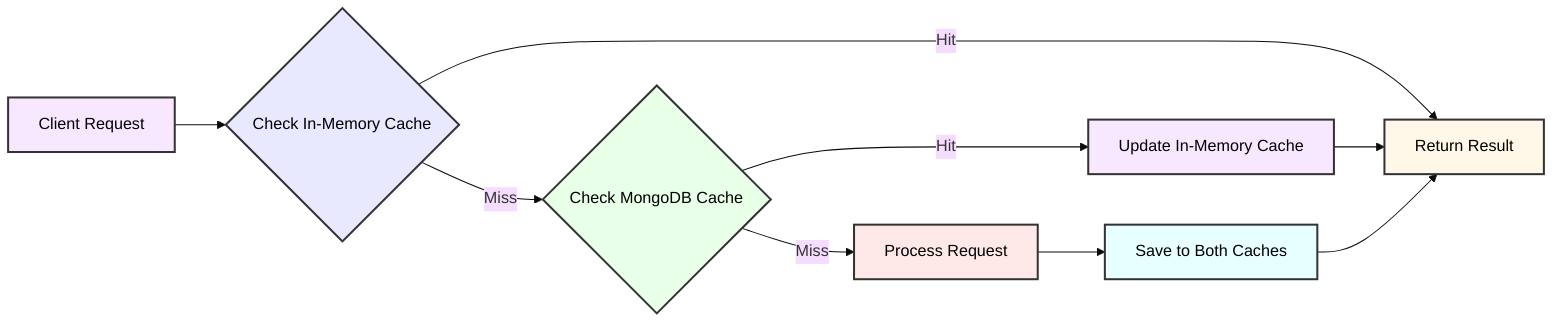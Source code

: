 %%{init: {'theme': 'base', 'themeVariables': { 'fontSize': '16px', 'fontFamily': 'arial', 'lineWidth': '2px' }}}%%
graph LR
    Client[Client Request] --> Check{Check In-Memory Cache}
    Check -->|Hit| ReturnCache[Return Result]
    Check -->|Miss| MongoDB{Check MongoDB Cache}
    MongoDB -->|Hit| UpdateMem[Update In-Memory Cache]
    MongoDB -->|Miss| Process[Process Request]
    UpdateMem --> ReturnCache
    Process --> SaveBoth[Save to Both Caches]
    SaveBoth --> ReturnCache
    
    style Client fill:#f8e8ff,stroke:#333,stroke-width:2px,color:#000
    style Check fill:#e8e8ff,stroke:#333,stroke-width:2px,color:#000
    style MongoDB fill:#e8ffe8,stroke:#333,stroke-width:2px,color:#000
    style ReturnCache fill:#fff8e8,stroke:#333,stroke-width:2px,color:#000
    style Process fill:#ffe8e8,stroke:#333,stroke-width:2px,color:#000
    style SaveBoth fill:#e8ffff,stroke:#333,stroke-width:2px,color:#000
    style UpdateMem fill:#f8e8ff,stroke:#333,stroke-width:2px,color:#000